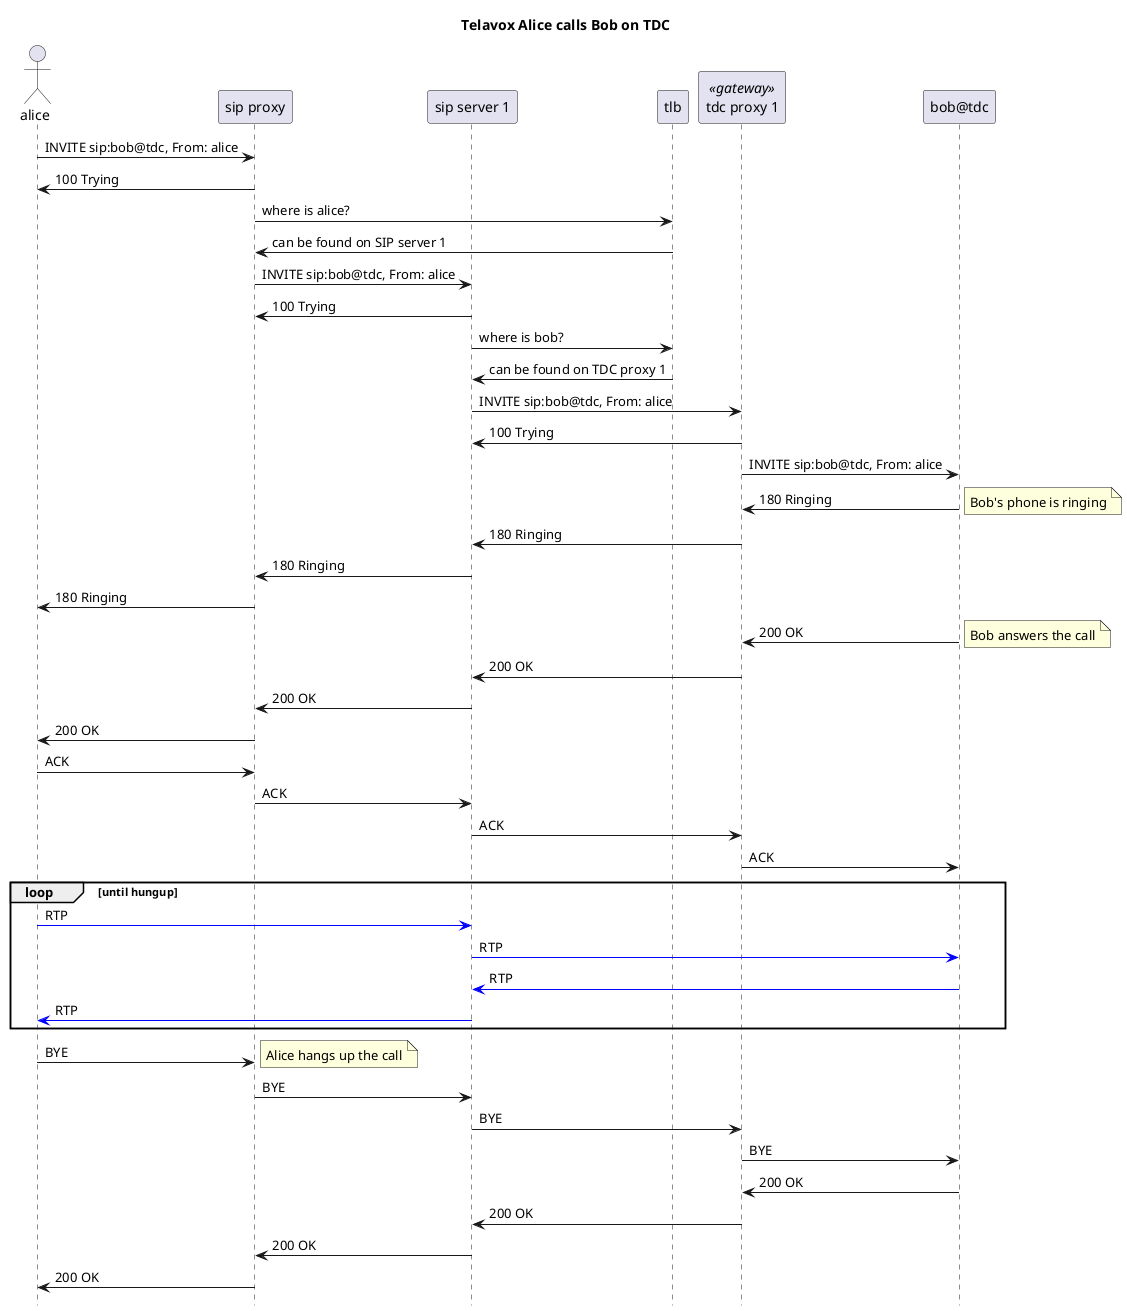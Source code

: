 @startuml

hide footbox
title Telavox Alice calls Bob on TDC

actor       "alice"                                   order 1
participant "sip proxy"    as sipproxy                order 2
participant "sip server 1" as sip1                    order 3
participant "tlb"                                     order 4
participant "tdc proxy 1"  as tdcproxy1 << gateway >> order 6
participant "bob@tdc"      as tdcnet                  order 7

alice -> sipproxy : INVITE sip:bob@tdc, From: alice
sipproxy -> alice : 100 Trying

sipproxy -> tlb : where is alice?
tlb -> sipproxy : can be found on SIP server 1

sipproxy -> sip1 : INVITE sip:bob@tdc, From: alice
sip1 -> sipproxy : 100 Trying

sip1 -> tlb : where is bob?
tlb -> sip1 : can be found on TDC proxy 1

sip1 -> tdcproxy1 : INVITE sip:bob@tdc, From: alice
tdcproxy1 -> sip1 : 100 Trying

tdcproxy1 -> tdcnet : INVITE sip:bob@tdc, From: alice

tdcnet -> tdcproxy1 : 180 Ringing
note right: Bob's phone is ringing
tdcproxy1 -> sip1   : 180 Ringing
sip1 -> sipproxy    : 180 Ringing
sipproxy -> alice   : 180 Ringing

tdcnet -> tdcproxy1 : 200 OK
note right: Bob answers the call
tdcproxy1 -> sip1   : 200 OK
sip1 -> sipproxy    : 200 OK
sipproxy -> alice   : 200 OK

alice -> sipproxy   : ACK
sipproxy -> sip1    : ACK
sip1 -> tdcproxy1   : ACK
tdcproxy1 -> tdcnet : ACK

loop until hungup
    alice -[#0000FF]> sip1  : RTP
    sip1 -[#0000FF]> tdcnet : RTP
    tdcnet -[#0000FF]> sip1 : RTP
    sip1 -[#0000FF]> alice  : RTP
end

alice -> sipproxy   : BYE
note right: Alice hangs up the call
sipproxy -> sip1    : BYE
sip1 -> tdcproxy1   : BYE
tdcproxy1 -> tdcnet : BYE

tdcnet -> tdcproxy1 : 200 OK
tdcproxy1 -> sip1   : 200 OK
sip1 -> sipproxy    : 200 OK
sipproxy -> alice   : 200 OK

@enduml